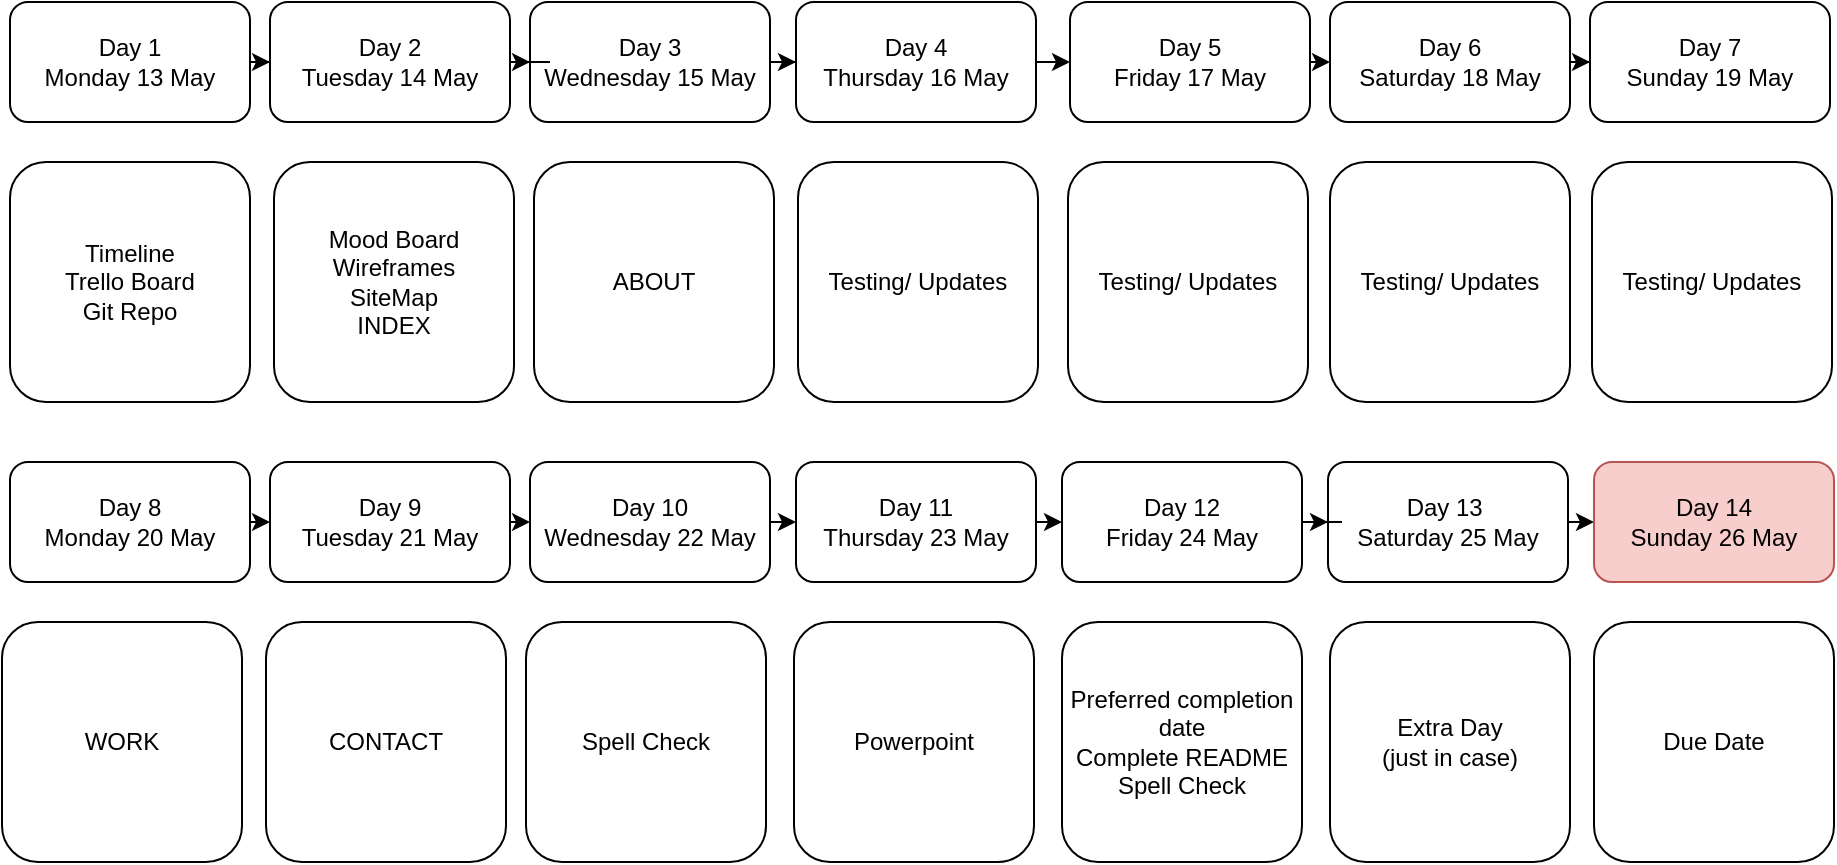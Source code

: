 <mxfile version="10.6.7" type="device"><diagram id="6LyDqqyw0YTTN-h2KTv_" name="Page-1"><mxGraphModel dx="917" dy="480" grid="1" gridSize="10" guides="1" tooltips="1" connect="1" arrows="1" fold="1" page="1" pageScale="1" pageWidth="827" pageHeight="1169" math="0" shadow="0"><root><mxCell id="0"/><mxCell id="1" parent="0"/><mxCell id="thbVj_UVHp4V1Dc-_3ph-23" style="edgeStyle=orthogonalEdgeStyle;rounded=0;orthogonalLoop=1;jettySize=auto;html=1;exitX=1;exitY=0.5;exitDx=0;exitDy=0;" parent="1" source="thbVj_UVHp4V1Dc-_3ph-1" target="thbVj_UVHp4V1Dc-_3ph-5" edge="1"><mxGeometry relative="1" as="geometry"/></mxCell><mxCell id="thbVj_UVHp4V1Dc-_3ph-1" value="Day 1&lt;br&gt;Monday 13 May&lt;br&gt;" style="rounded=1;whiteSpace=wrap;html=1;" parent="1" vertex="1"><mxGeometry x="20" y="20" width="120" height="60" as="geometry"/></mxCell><mxCell id="thbVj_UVHp4V1Dc-_3ph-25" style="edgeStyle=orthogonalEdgeStyle;rounded=0;orthogonalLoop=1;jettySize=auto;html=1;exitX=1;exitY=0.5;exitDx=0;exitDy=0;" parent="1" source="thbVj_UVHp4V1Dc-_3ph-2" target="thbVj_UVHp4V1Dc-_3ph-3" edge="1"><mxGeometry relative="1" as="geometry"/></mxCell><mxCell id="thbVj_UVHp4V1Dc-_3ph-2" value="Day 3&lt;br&gt;Wednesday 15 May&lt;br&gt;" style="rounded=1;whiteSpace=wrap;html=1;" parent="1" vertex="1"><mxGeometry x="280" y="20" width="120" height="60" as="geometry"/></mxCell><mxCell id="thbVj_UVHp4V1Dc-_3ph-26" style="edgeStyle=orthogonalEdgeStyle;rounded=0;orthogonalLoop=1;jettySize=auto;html=1;exitX=1;exitY=0.5;exitDx=0;exitDy=0;entryX=0;entryY=0.5;entryDx=0;entryDy=0;" parent="1" source="thbVj_UVHp4V1Dc-_3ph-3" target="thbVj_UVHp4V1Dc-_3ph-9" edge="1"><mxGeometry relative="1" as="geometry"/></mxCell><mxCell id="thbVj_UVHp4V1Dc-_3ph-3" value="Day 4&lt;br&gt;Thursday 16 May&lt;br&gt;" style="rounded=1;whiteSpace=wrap;html=1;" parent="1" vertex="1"><mxGeometry x="413" y="20" width="120" height="60" as="geometry"/></mxCell><mxCell id="thbVj_UVHp4V1Dc-_3ph-24" style="edgeStyle=orthogonalEdgeStyle;rounded=0;orthogonalLoop=1;jettySize=auto;html=1;exitX=1;exitY=0.5;exitDx=0;exitDy=0;" parent="1" source="thbVj_UVHp4V1Dc-_3ph-5" target="thbVj_UVHp4V1Dc-_3ph-2" edge="1"><mxGeometry relative="1" as="geometry"/></mxCell><mxCell id="thbVj_UVHp4V1Dc-_3ph-5" value="Day 2&lt;br&gt;Tuesday 14 May&lt;br&gt;" style="rounded=1;whiteSpace=wrap;html=1;" parent="1" vertex="1"><mxGeometry x="150" y="20" width="120" height="60" as="geometry"/></mxCell><mxCell id="thbVj_UVHp4V1Dc-_3ph-27" style="edgeStyle=orthogonalEdgeStyle;rounded=0;orthogonalLoop=1;jettySize=auto;html=1;exitX=1;exitY=0.5;exitDx=0;exitDy=0;entryX=0;entryY=0.5;entryDx=0;entryDy=0;" parent="1" source="thbVj_UVHp4V1Dc-_3ph-9" target="thbVj_UVHp4V1Dc-_3ph-10" edge="1"><mxGeometry relative="1" as="geometry"/></mxCell><mxCell id="thbVj_UVHp4V1Dc-_3ph-9" value="Day 5&lt;br&gt;Friday 17&amp;nbsp;May&lt;br&gt;" style="rounded=1;whiteSpace=wrap;html=1;" parent="1" vertex="1"><mxGeometry x="550" y="20" width="120" height="60" as="geometry"/></mxCell><mxCell id="thbVj_UVHp4V1Dc-_3ph-28" style="edgeStyle=orthogonalEdgeStyle;rounded=0;orthogonalLoop=1;jettySize=auto;html=1;exitX=1;exitY=0.5;exitDx=0;exitDy=0;" parent="1" source="thbVj_UVHp4V1Dc-_3ph-10" target="thbVj_UVHp4V1Dc-_3ph-13" edge="1"><mxGeometry relative="1" as="geometry"/></mxCell><mxCell id="thbVj_UVHp4V1Dc-_3ph-10" value="Day 6&lt;br&gt;Saturday 18 May&lt;br&gt;" style="rounded=1;whiteSpace=wrap;html=1;" parent="1" vertex="1"><mxGeometry x="680" y="20" width="120" height="60" as="geometry"/></mxCell><mxCell id="thbVj_UVHp4V1Dc-_3ph-29" style="edgeStyle=orthogonalEdgeStyle;rounded=0;orthogonalLoop=1;jettySize=auto;html=1;exitX=1;exitY=0.5;exitDx=0;exitDy=0;entryX=0;entryY=0.5;entryDx=0;entryDy=0;" parent="1" source="thbVj_UVHp4V1Dc-_3ph-11" target="thbVj_UVHp4V1Dc-_3ph-12" edge="1"><mxGeometry relative="1" as="geometry"/></mxCell><mxCell id="thbVj_UVHp4V1Dc-_3ph-11" value="Day 8&lt;br&gt;Monday 20 May&lt;br&gt;" style="rounded=1;whiteSpace=wrap;html=1;" parent="1" vertex="1"><mxGeometry x="20" y="250" width="120" height="60" as="geometry"/></mxCell><mxCell id="thbVj_UVHp4V1Dc-_3ph-30" style="edgeStyle=orthogonalEdgeStyle;rounded=0;orthogonalLoop=1;jettySize=auto;html=1;exitX=1;exitY=0.5;exitDx=0;exitDy=0;entryX=0;entryY=0.5;entryDx=0;entryDy=0;" parent="1" source="thbVj_UVHp4V1Dc-_3ph-12" target="thbVj_UVHp4V1Dc-_3ph-14" edge="1"><mxGeometry relative="1" as="geometry"/></mxCell><mxCell id="thbVj_UVHp4V1Dc-_3ph-12" value="Day 9&lt;br&gt;Tuesday 21 May&lt;br&gt;" style="rounded=1;whiteSpace=wrap;html=1;" parent="1" vertex="1"><mxGeometry x="150" y="250" width="120" height="60" as="geometry"/></mxCell><mxCell id="thbVj_UVHp4V1Dc-_3ph-13" value="Day 7&lt;br&gt;Sunday 19 May&lt;br&gt;" style="rounded=1;whiteSpace=wrap;html=1;" parent="1" vertex="1"><mxGeometry x="810" y="20" width="120" height="60" as="geometry"/></mxCell><mxCell id="thbVj_UVHp4V1Dc-_3ph-31" style="edgeStyle=orthogonalEdgeStyle;rounded=0;orthogonalLoop=1;jettySize=auto;html=1;exitX=1;exitY=0.5;exitDx=0;exitDy=0;entryX=0;entryY=0.5;entryDx=0;entryDy=0;" parent="1" source="thbVj_UVHp4V1Dc-_3ph-14" target="thbVj_UVHp4V1Dc-_3ph-15" edge="1"><mxGeometry relative="1" as="geometry"/></mxCell><mxCell id="thbVj_UVHp4V1Dc-_3ph-14" value="Day 10&lt;br&gt;Wednesday 22 May&lt;br&gt;" style="rounded=1;whiteSpace=wrap;html=1;" parent="1" vertex="1"><mxGeometry x="280" y="250" width="120" height="60" as="geometry"/></mxCell><mxCell id="thbVj_UVHp4V1Dc-_3ph-32" style="edgeStyle=orthogonalEdgeStyle;rounded=0;orthogonalLoop=1;jettySize=auto;html=1;exitX=1;exitY=0.5;exitDx=0;exitDy=0;entryX=0;entryY=0.5;entryDx=0;entryDy=0;" parent="1" source="thbVj_UVHp4V1Dc-_3ph-15" target="thbVj_UVHp4V1Dc-_3ph-18" edge="1"><mxGeometry relative="1" as="geometry"/></mxCell><mxCell id="thbVj_UVHp4V1Dc-_3ph-15" value="Day 11&lt;br&gt;Thursday 23 May&lt;br&gt;" style="rounded=1;whiteSpace=wrap;html=1;" parent="1" vertex="1"><mxGeometry x="413" y="250" width="120" height="60" as="geometry"/></mxCell><mxCell id="thbVj_UVHp4V1Dc-_3ph-34" style="edgeStyle=orthogonalEdgeStyle;rounded=0;orthogonalLoop=1;jettySize=auto;html=1;exitX=1;exitY=0.5;exitDx=0;exitDy=0;entryX=0;entryY=0.5;entryDx=0;entryDy=0;" parent="1" source="thbVj_UVHp4V1Dc-_3ph-16" target="thbVj_UVHp4V1Dc-_3ph-17" edge="1"><mxGeometry relative="1" as="geometry"/></mxCell><mxCell id="thbVj_UVHp4V1Dc-_3ph-16" value="Day 13&amp;nbsp;&lt;br&gt;Saturday 25 May&lt;br&gt;" style="rounded=1;whiteSpace=wrap;html=1;" parent="1" vertex="1"><mxGeometry x="679" y="250" width="120" height="60" as="geometry"/></mxCell><mxCell id="thbVj_UVHp4V1Dc-_3ph-17" value="Day 14&lt;br&gt;Sunday 26 May&lt;br&gt;" style="rounded=1;whiteSpace=wrap;html=1;fillColor=#f8cecc;strokeColor=#b85450;" parent="1" vertex="1"><mxGeometry x="812" y="250" width="120" height="60" as="geometry"/></mxCell><mxCell id="thbVj_UVHp4V1Dc-_3ph-33" style="edgeStyle=orthogonalEdgeStyle;rounded=0;orthogonalLoop=1;jettySize=auto;html=1;exitX=1;exitY=0.5;exitDx=0;exitDy=0;" parent="1" source="thbVj_UVHp4V1Dc-_3ph-18" target="thbVj_UVHp4V1Dc-_3ph-16" edge="1"><mxGeometry relative="1" as="geometry"/></mxCell><mxCell id="thbVj_UVHp4V1Dc-_3ph-18" value="Day 12&lt;br&gt;Friday 24 May&lt;br&gt;" style="rounded=1;whiteSpace=wrap;html=1;" parent="1" vertex="1"><mxGeometry x="546" y="250" width="120" height="60" as="geometry"/></mxCell><mxCell id="thbVj_UVHp4V1Dc-_3ph-21" value="Timeline&lt;br&gt;Trello Board&lt;br&gt;Git Repo&lt;br&gt;" style="rounded=1;whiteSpace=wrap;html=1;" parent="1" vertex="1"><mxGeometry x="20" y="100" width="120" height="120" as="geometry"/></mxCell><mxCell id="thbVj_UVHp4V1Dc-_3ph-36" value="Due Date" style="rounded=1;whiteSpace=wrap;html=1;" parent="1" vertex="1"><mxGeometry x="812" y="330" width="120" height="120" as="geometry"/></mxCell><mxCell id="thbVj_UVHp4V1Dc-_3ph-37" value="Extra Day &lt;br&gt;(just in case)" style="rounded=1;whiteSpace=wrap;html=1;" parent="1" vertex="1"><mxGeometry x="680" y="330" width="120" height="120" as="geometry"/></mxCell><mxCell id="thbVj_UVHp4V1Dc-_3ph-38" value="Preferred completion date&lt;br&gt;Complete README&lt;br&gt;Spell Check&lt;br&gt;" style="rounded=1;whiteSpace=wrap;html=1;" parent="1" vertex="1"><mxGeometry x="546" y="330" width="120" height="120" as="geometry"/></mxCell><mxCell id="thbVj_UVHp4V1Dc-_3ph-39" value="Powerpoint" style="rounded=1;whiteSpace=wrap;html=1;" parent="1" vertex="1"><mxGeometry x="412" y="330" width="120" height="120" as="geometry"/></mxCell><mxCell id="thbVj_UVHp4V1Dc-_3ph-40" value="Mood Board&lt;br&gt;Wireframes&lt;br&gt;SiteMap&lt;br&gt;INDEX&lt;br&gt;" style="rounded=1;whiteSpace=wrap;html=1;" parent="1" vertex="1"><mxGeometry x="152" y="100" width="120" height="120" as="geometry"/></mxCell><mxCell id="26o11Ipl5g5DWtpXpVeJ-1" value="ABOUT&lt;br&gt;" style="rounded=1;whiteSpace=wrap;html=1;" vertex="1" parent="1"><mxGeometry x="282" y="100" width="120" height="120" as="geometry"/></mxCell><mxCell id="26o11Ipl5g5DWtpXpVeJ-2" value="Testing/ Updates&lt;br&gt;" style="rounded=1;whiteSpace=wrap;html=1;" vertex="1" parent="1"><mxGeometry x="414" y="100" width="120" height="120" as="geometry"/></mxCell><mxCell id="26o11Ipl5g5DWtpXpVeJ-3" value="Testing/ Updates" style="rounded=1;whiteSpace=wrap;html=1;" vertex="1" parent="1"><mxGeometry x="549" y="100" width="120" height="120" as="geometry"/></mxCell><mxCell id="26o11Ipl5g5DWtpXpVeJ-4" value="Testing/ Updates&lt;br&gt;" style="rounded=1;whiteSpace=wrap;html=1;" vertex="1" parent="1"><mxGeometry x="680" y="100" width="120" height="120" as="geometry"/></mxCell><mxCell id="26o11Ipl5g5DWtpXpVeJ-5" value="Testing/ Updates&lt;br&gt;" style="rounded=1;whiteSpace=wrap;html=1;" vertex="1" parent="1"><mxGeometry x="811" y="100" width="120" height="120" as="geometry"/></mxCell><mxCell id="26o11Ipl5g5DWtpXpVeJ-6" value="WORK" style="rounded=1;whiteSpace=wrap;html=1;" vertex="1" parent="1"><mxGeometry x="16" y="330" width="120" height="120" as="geometry"/></mxCell><mxCell id="26o11Ipl5g5DWtpXpVeJ-7" value="CONTACT&lt;br&gt;" style="rounded=1;whiteSpace=wrap;html=1;" vertex="1" parent="1"><mxGeometry x="148" y="330" width="120" height="120" as="geometry"/></mxCell><mxCell id="26o11Ipl5g5DWtpXpVeJ-8" value="Spell Check" style="rounded=1;whiteSpace=wrap;html=1;" vertex="1" parent="1"><mxGeometry x="278" y="330" width="120" height="120" as="geometry"/></mxCell></root></mxGraphModel></diagram></mxfile>